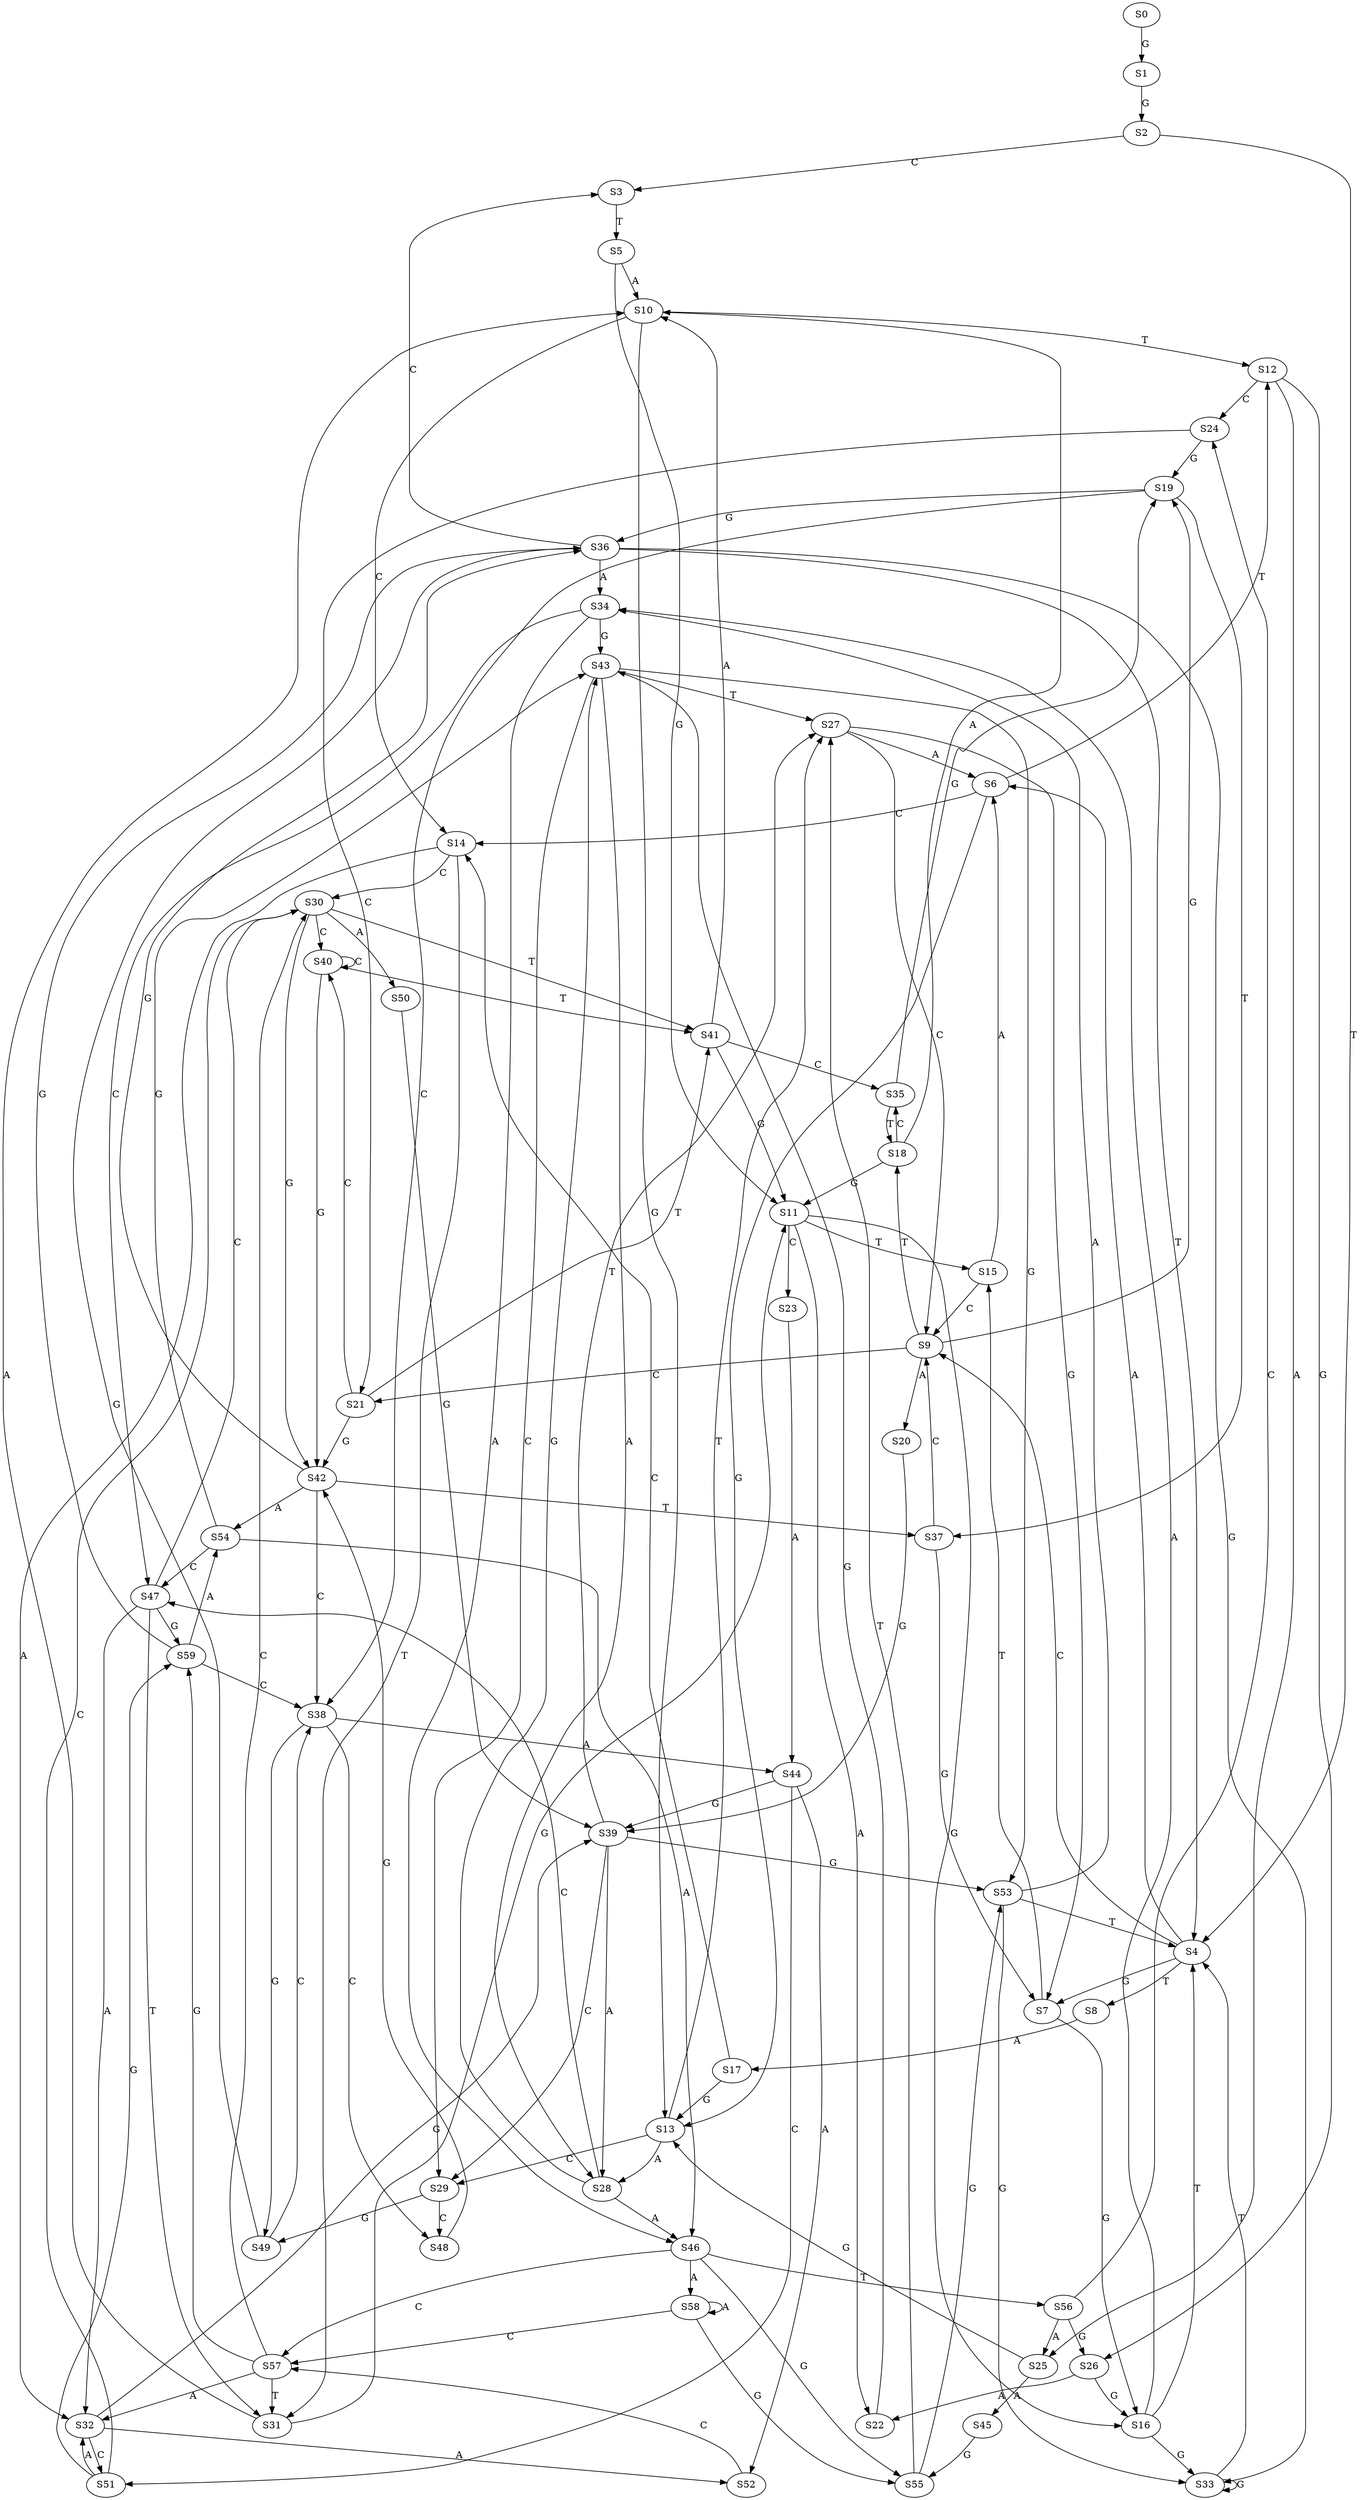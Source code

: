strict digraph  {
	S0 -> S1 [ label = G ];
	S1 -> S2 [ label = G ];
	S2 -> S3 [ label = C ];
	S2 -> S4 [ label = T ];
	S3 -> S5 [ label = T ];
	S4 -> S6 [ label = A ];
	S4 -> S7 [ label = G ];
	S4 -> S8 [ label = T ];
	S4 -> S9 [ label = C ];
	S5 -> S10 [ label = A ];
	S5 -> S11 [ label = G ];
	S6 -> S12 [ label = T ];
	S6 -> S13 [ label = G ];
	S6 -> S14 [ label = C ];
	S7 -> S15 [ label = T ];
	S7 -> S16 [ label = G ];
	S8 -> S17 [ label = A ];
	S9 -> S18 [ label = T ];
	S9 -> S19 [ label = G ];
	S9 -> S20 [ label = A ];
	S9 -> S21 [ label = C ];
	S10 -> S13 [ label = G ];
	S10 -> S12 [ label = T ];
	S10 -> S14 [ label = C ];
	S11 -> S22 [ label = A ];
	S11 -> S15 [ label = T ];
	S11 -> S23 [ label = C ];
	S11 -> S16 [ label = G ];
	S12 -> S24 [ label = C ];
	S12 -> S25 [ label = A ];
	S12 -> S26 [ label = G ];
	S13 -> S27 [ label = T ];
	S13 -> S28 [ label = A ];
	S13 -> S29 [ label = C ];
	S14 -> S30 [ label = C ];
	S14 -> S31 [ label = T ];
	S14 -> S32 [ label = A ];
	S15 -> S9 [ label = C ];
	S15 -> S6 [ label = A ];
	S16 -> S4 [ label = T ];
	S16 -> S33 [ label = G ];
	S16 -> S34 [ label = A ];
	S17 -> S14 [ label = C ];
	S17 -> S13 [ label = G ];
	S18 -> S11 [ label = G ];
	S18 -> S35 [ label = C ];
	S18 -> S10 [ label = A ];
	S19 -> S36 [ label = G ];
	S19 -> S37 [ label = T ];
	S19 -> S38 [ label = C ];
	S20 -> S39 [ label = G ];
	S21 -> S40 [ label = C ];
	S21 -> S41 [ label = T ];
	S21 -> S42 [ label = G ];
	S22 -> S43 [ label = G ];
	S23 -> S44 [ label = A ];
	S24 -> S21 [ label = C ];
	S24 -> S19 [ label = G ];
	S25 -> S13 [ label = G ];
	S25 -> S45 [ label = A ];
	S26 -> S16 [ label = G ];
	S26 -> S22 [ label = A ];
	S27 -> S6 [ label = A ];
	S27 -> S9 [ label = C ];
	S27 -> S7 [ label = G ];
	S28 -> S46 [ label = A ];
	S28 -> S43 [ label = G ];
	S28 -> S47 [ label = C ];
	S29 -> S48 [ label = C ];
	S29 -> S49 [ label = G ];
	S30 -> S40 [ label = C ];
	S30 -> S50 [ label = A ];
	S30 -> S41 [ label = T ];
	S30 -> S42 [ label = G ];
	S31 -> S10 [ label = A ];
	S31 -> S11 [ label = G ];
	S32 -> S39 [ label = G ];
	S32 -> S51 [ label = C ];
	S32 -> S52 [ label = A ];
	S33 -> S4 [ label = T ];
	S33 -> S33 [ label = G ];
	S34 -> S46 [ label = A ];
	S34 -> S47 [ label = C ];
	S34 -> S43 [ label = G ];
	S35 -> S18 [ label = T ];
	S35 -> S19 [ label = G ];
	S36 -> S34 [ label = A ];
	S36 -> S33 [ label = G ];
	S36 -> S3 [ label = C ];
	S36 -> S4 [ label = T ];
	S37 -> S9 [ label = C ];
	S37 -> S7 [ label = G ];
	S38 -> S48 [ label = C ];
	S38 -> S49 [ label = G ];
	S38 -> S44 [ label = A ];
	S39 -> S53 [ label = G ];
	S39 -> S27 [ label = T ];
	S39 -> S28 [ label = A ];
	S39 -> S29 [ label = C ];
	S40 -> S42 [ label = G ];
	S40 -> S40 [ label = C ];
	S40 -> S41 [ label = T ];
	S41 -> S10 [ label = A ];
	S41 -> S11 [ label = G ];
	S41 -> S35 [ label = C ];
	S42 -> S54 [ label = A ];
	S42 -> S37 [ label = T ];
	S42 -> S36 [ label = G ];
	S42 -> S38 [ label = C ];
	S43 -> S27 [ label = T ];
	S43 -> S28 [ label = A ];
	S43 -> S53 [ label = G ];
	S43 -> S29 [ label = C ];
	S44 -> S39 [ label = G ];
	S44 -> S52 [ label = A ];
	S44 -> S51 [ label = C ];
	S45 -> S55 [ label = G ];
	S46 -> S56 [ label = T ];
	S46 -> S57 [ label = C ];
	S46 -> S58 [ label = A ];
	S46 -> S55 [ label = G ];
	S47 -> S31 [ label = T ];
	S47 -> S30 [ label = C ];
	S47 -> S32 [ label = A ];
	S47 -> S59 [ label = G ];
	S48 -> S42 [ label = G ];
	S49 -> S36 [ label = G ];
	S49 -> S38 [ label = C ];
	S50 -> S39 [ label = G ];
	S51 -> S30 [ label = C ];
	S51 -> S32 [ label = A ];
	S51 -> S59 [ label = G ];
	S52 -> S57 [ label = C ];
	S53 -> S34 [ label = A ];
	S53 -> S4 [ label = T ];
	S53 -> S33 [ label = G ];
	S54 -> S46 [ label = A ];
	S54 -> S47 [ label = C ];
	S54 -> S43 [ label = G ];
	S55 -> S27 [ label = T ];
	S55 -> S53 [ label = G ];
	S56 -> S25 [ label = A ];
	S56 -> S24 [ label = C ];
	S56 -> S26 [ label = G ];
	S57 -> S32 [ label = A ];
	S57 -> S30 [ label = C ];
	S57 -> S59 [ label = G ];
	S57 -> S31 [ label = T ];
	S58 -> S55 [ label = G ];
	S58 -> S57 [ label = C ];
	S58 -> S58 [ label = A ];
	S59 -> S54 [ label = A ];
	S59 -> S36 [ label = G ];
	S59 -> S38 [ label = C ];
}
